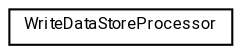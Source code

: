 #!/usr/local/bin/dot
#
# Class diagram 
# Generated by UMLGraph version R5_7_2-60-g0e99a6 (http://www.spinellis.gr/umlgraph/)
#

digraph G {
	graph [fontnames="svg"]
	edge [fontname="Roboto",fontsize=7,labelfontname="Roboto",labelfontsize=7,color="black"];
	node [fontname="Roboto",fontcolor="black",fontsize=8,shape=plaintext,margin=0,width=0,height=0];
	nodesep=0.15;
	ranksep=0.25;
	rankdir=LR;
	// de.lmu.ifi.dbs.elki.parallel.processor.WriteDataStoreProcessor<T>
	c10964720 [label=<<table title="de.lmu.ifi.dbs.elki.parallel.processor.WriteDataStoreProcessor" border="0" cellborder="1" cellspacing="0" cellpadding="2" href="WriteDataStoreProcessor.html" target="_parent">
		<tr><td><table border="0" cellspacing="0" cellpadding="1">
		<tr><td align="center" balign="center"> <font face="Roboto">WriteDataStoreProcessor</font> </td></tr>
		</table></td></tr>
		</table>>, URL="WriteDataStoreProcessor.html"];
}

